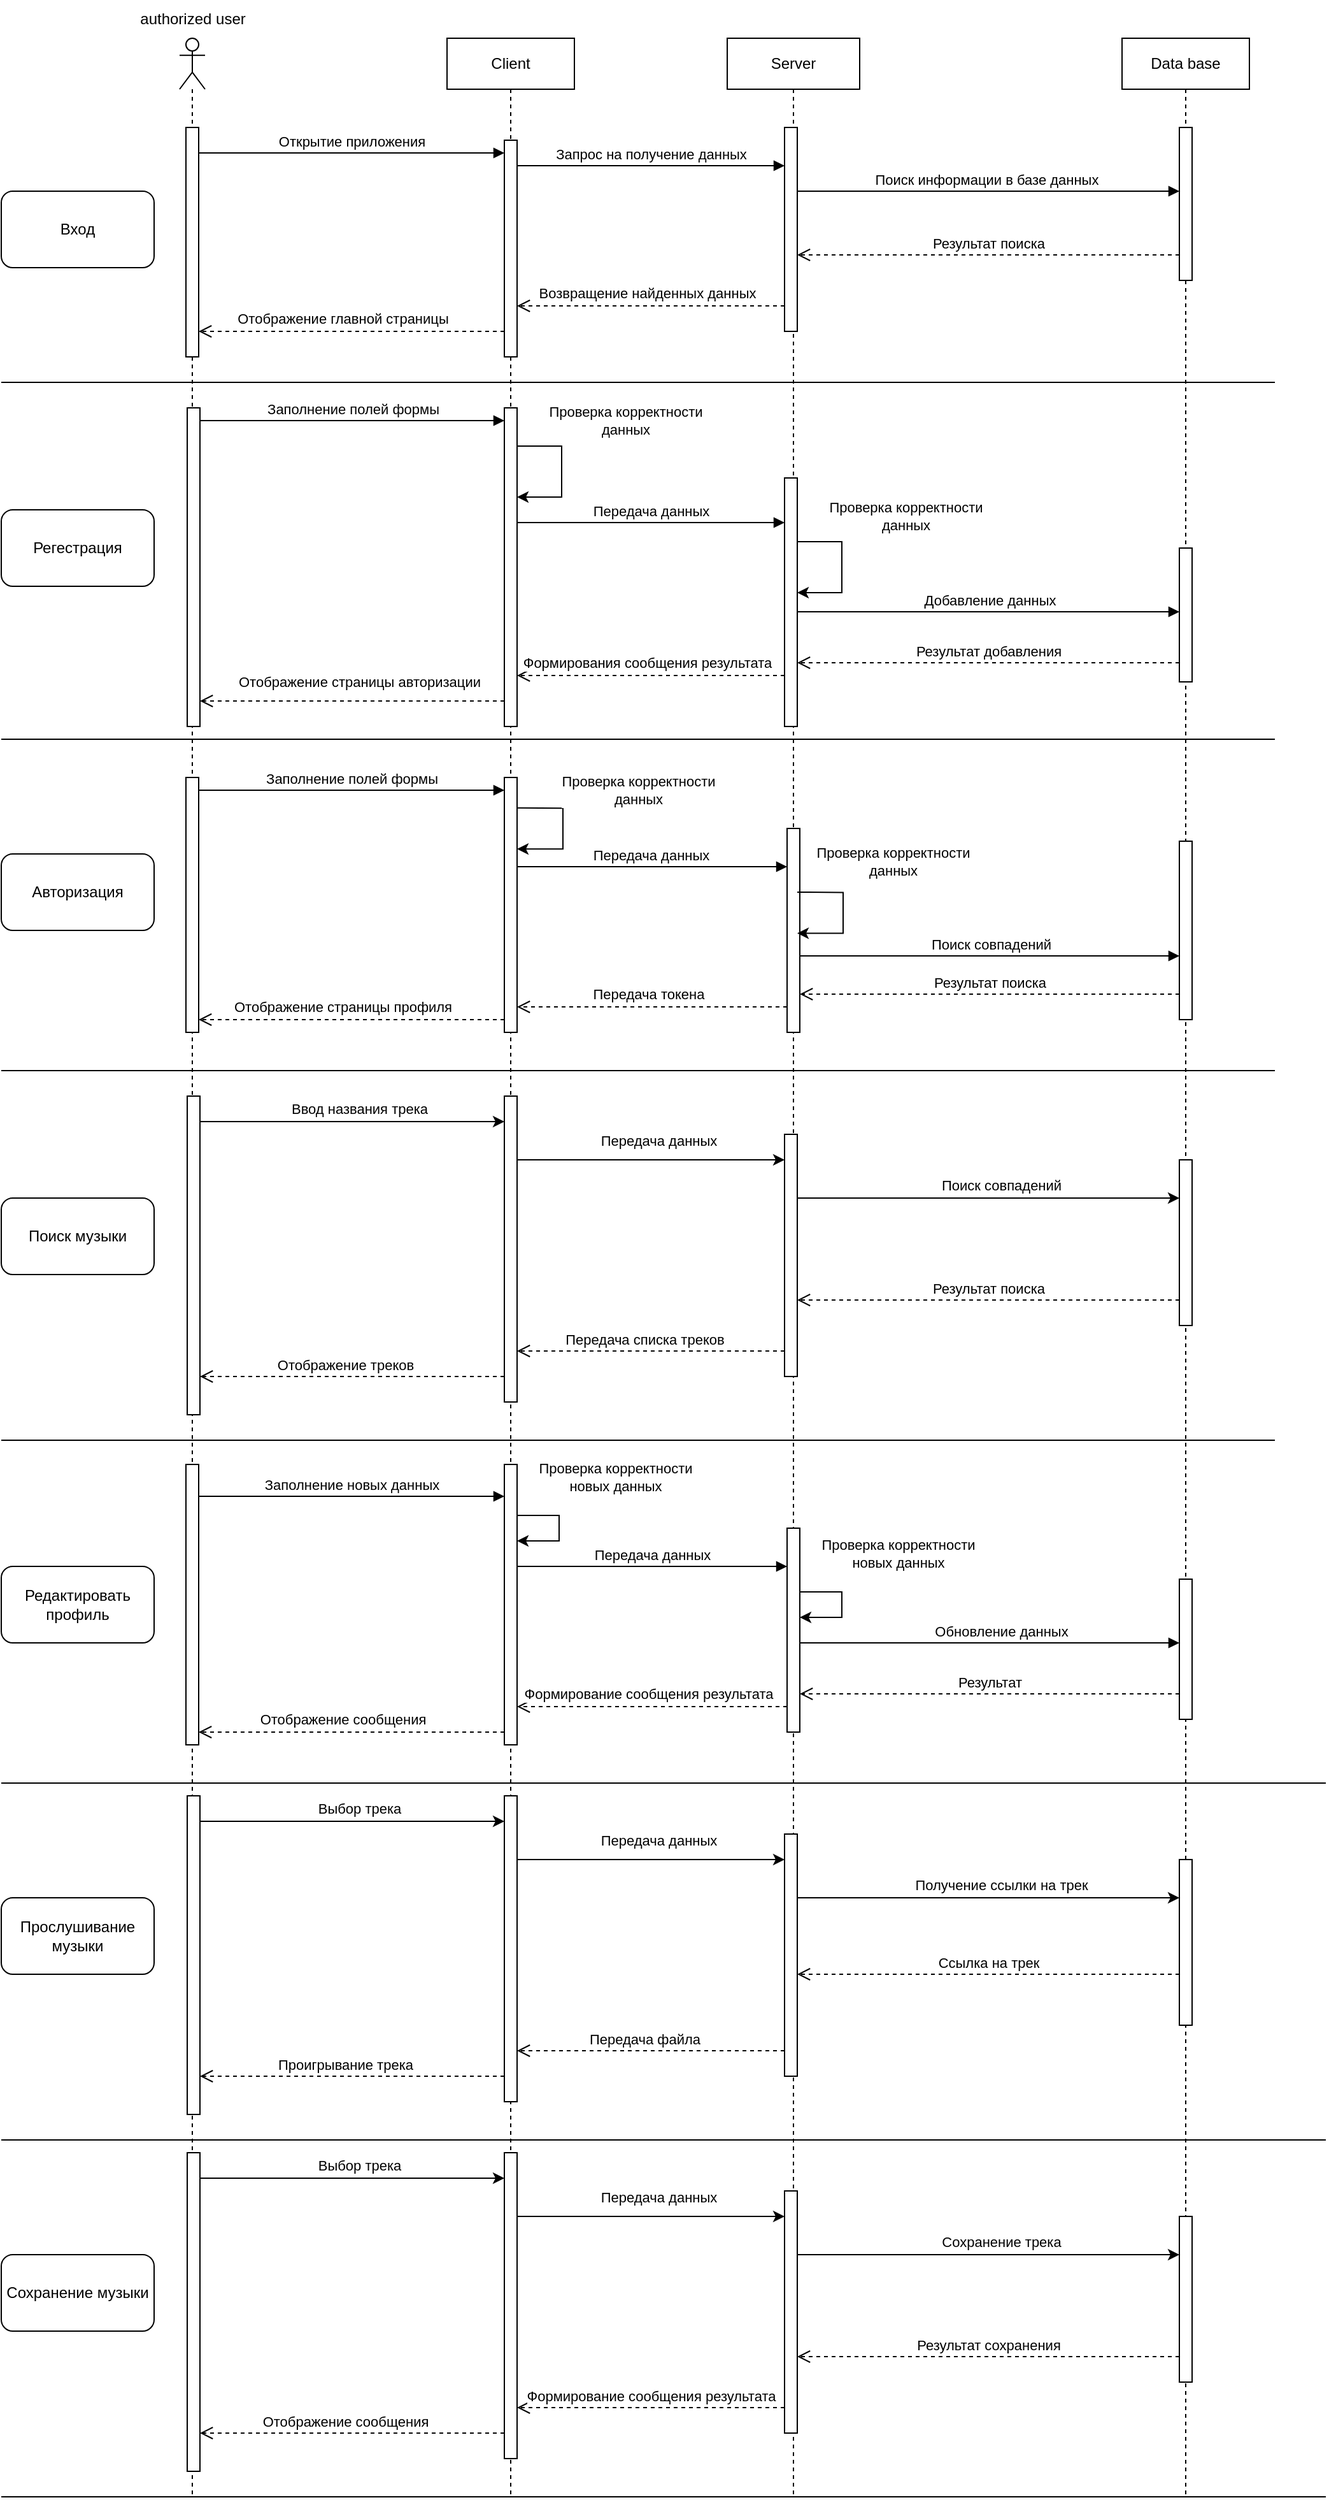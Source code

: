 <mxfile version="20.8.16" type="device"><diagram name="Страница 1" id="9oINTbgdad8pBdmm9y7S"><mxGraphModel dx="1847" dy="542" grid="1" gridSize="10" guides="1" tooltips="1" connect="1" arrows="1" fold="1" page="1" pageScale="1" pageWidth="827" pageHeight="1169" math="0" shadow="0"><root><mxCell id="0"/><mxCell id="1" parent="0"/><mxCell id="4leQm3MVnvcEpeQvCGNz-1" value="" style="shape=umlLifeline;perimeter=lifelinePerimeter;whiteSpace=wrap;html=1;container=1;dropTarget=0;collapsible=0;recursiveResize=0;outlineConnect=0;portConstraint=eastwest;newEdgeStyle={&quot;edgeStyle&quot;:&quot;elbowEdgeStyle&quot;,&quot;elbow&quot;:&quot;vertical&quot;,&quot;curved&quot;:0,&quot;rounded&quot;:0};participant=umlActor;" parent="1" vertex="1"><mxGeometry x="100" y="50" width="20" height="1930" as="geometry"/></mxCell><mxCell id="4leQm3MVnvcEpeQvCGNz-2" value="" style="html=1;points=[];perimeter=orthogonalPerimeter;outlineConnect=0;targetShapes=umlLifeline;portConstraint=eastwest;newEdgeStyle={&quot;edgeStyle&quot;:&quot;elbowEdgeStyle&quot;,&quot;elbow&quot;:&quot;vertical&quot;,&quot;curved&quot;:0,&quot;rounded&quot;:0};" parent="4leQm3MVnvcEpeQvCGNz-1" vertex="1"><mxGeometry x="5" y="70" width="10" height="180" as="geometry"/></mxCell><mxCell id="4leQm3MVnvcEpeQvCGNz-3" value="" style="html=1;points=[];perimeter=orthogonalPerimeter;outlineConnect=0;targetShapes=umlLifeline;portConstraint=eastwest;newEdgeStyle={&quot;edgeStyle&quot;:&quot;elbowEdgeStyle&quot;,&quot;elbow&quot;:&quot;vertical&quot;,&quot;curved&quot;:0,&quot;rounded&quot;:0};" parent="4leQm3MVnvcEpeQvCGNz-1" vertex="1"><mxGeometry x="6" y="290" width="10" height="250" as="geometry"/></mxCell><mxCell id="4leQm3MVnvcEpeQvCGNz-4" value="" style="html=1;points=[];perimeter=orthogonalPerimeter;outlineConnect=0;targetShapes=umlLifeline;portConstraint=eastwest;newEdgeStyle={&quot;edgeStyle&quot;:&quot;elbowEdgeStyle&quot;,&quot;elbow&quot;:&quot;vertical&quot;,&quot;curved&quot;:0,&quot;rounded&quot;:0};" parent="4leQm3MVnvcEpeQvCGNz-1" vertex="1"><mxGeometry x="5" y="580" width="10" height="200" as="geometry"/></mxCell><mxCell id="4leQm3MVnvcEpeQvCGNz-5" value="" style="html=1;points=[];perimeter=orthogonalPerimeter;outlineConnect=0;targetShapes=umlLifeline;portConstraint=eastwest;newEdgeStyle={&quot;edgeStyle&quot;:&quot;elbowEdgeStyle&quot;,&quot;elbow&quot;:&quot;vertical&quot;,&quot;curved&quot;:0,&quot;rounded&quot;:0};" parent="4leQm3MVnvcEpeQvCGNz-1" vertex="1"><mxGeometry x="6" y="830" width="10" height="250" as="geometry"/></mxCell><mxCell id="4leQm3MVnvcEpeQvCGNz-7" value="" style="html=1;points=[];perimeter=orthogonalPerimeter;outlineConnect=0;targetShapes=umlLifeline;portConstraint=eastwest;newEdgeStyle={&quot;edgeStyle&quot;:&quot;elbowEdgeStyle&quot;,&quot;elbow&quot;:&quot;vertical&quot;,&quot;curved&quot;:0,&quot;rounded&quot;:0};" parent="4leQm3MVnvcEpeQvCGNz-1" vertex="1"><mxGeometry x="5" y="1119" width="10" height="220" as="geometry"/></mxCell><mxCell id="4leQm3MVnvcEpeQvCGNz-8" value="Client" style="shape=umlLifeline;perimeter=lifelinePerimeter;whiteSpace=wrap;html=1;container=1;dropTarget=0;collapsible=0;recursiveResize=0;outlineConnect=0;portConstraint=eastwest;newEdgeStyle={&quot;edgeStyle&quot;:&quot;elbowEdgeStyle&quot;,&quot;elbow&quot;:&quot;vertical&quot;,&quot;curved&quot;:0,&quot;rounded&quot;:0};" parent="1" vertex="1"><mxGeometry x="310" y="50" width="100" height="1930" as="geometry"/></mxCell><mxCell id="4leQm3MVnvcEpeQvCGNz-9" value="" style="html=1;points=[];perimeter=orthogonalPerimeter;outlineConnect=0;targetShapes=umlLifeline;portConstraint=eastwest;newEdgeStyle={&quot;edgeStyle&quot;:&quot;elbowEdgeStyle&quot;,&quot;elbow&quot;:&quot;vertical&quot;,&quot;curved&quot;:0,&quot;rounded&quot;:0};" parent="4leQm3MVnvcEpeQvCGNz-8" vertex="1"><mxGeometry x="45" y="80" width="10" height="170" as="geometry"/></mxCell><mxCell id="4leQm3MVnvcEpeQvCGNz-10" value="" style="html=1;points=[];perimeter=orthogonalPerimeter;outlineConnect=0;targetShapes=umlLifeline;portConstraint=eastwest;newEdgeStyle={&quot;edgeStyle&quot;:&quot;elbowEdgeStyle&quot;,&quot;elbow&quot;:&quot;vertical&quot;,&quot;curved&quot;:0,&quot;rounded&quot;:0};" parent="4leQm3MVnvcEpeQvCGNz-8" vertex="1"><mxGeometry x="45" y="290" width="10" height="250" as="geometry"/></mxCell><mxCell id="4leQm3MVnvcEpeQvCGNz-11" value="" style="html=1;points=[];perimeter=orthogonalPerimeter;outlineConnect=0;targetShapes=umlLifeline;portConstraint=eastwest;newEdgeStyle={&quot;edgeStyle&quot;:&quot;elbowEdgeStyle&quot;,&quot;elbow&quot;:&quot;vertical&quot;,&quot;curved&quot;:0,&quot;rounded&quot;:0};" parent="4leQm3MVnvcEpeQvCGNz-8" vertex="1"><mxGeometry x="45" y="580" width="10" height="200" as="geometry"/></mxCell><mxCell id="4leQm3MVnvcEpeQvCGNz-12" value="" style="html=1;points=[];perimeter=orthogonalPerimeter;outlineConnect=0;targetShapes=umlLifeline;portConstraint=eastwest;newEdgeStyle={&quot;edgeStyle&quot;:&quot;elbowEdgeStyle&quot;,&quot;elbow&quot;:&quot;vertical&quot;,&quot;curved&quot;:0,&quot;rounded&quot;:0};" parent="4leQm3MVnvcEpeQvCGNz-8" vertex="1"><mxGeometry x="45" y="830" width="10" height="240" as="geometry"/></mxCell><mxCell id="4leQm3MVnvcEpeQvCGNz-16" value="" style="html=1;points=[];perimeter=orthogonalPerimeter;outlineConnect=0;targetShapes=umlLifeline;portConstraint=eastwest;newEdgeStyle={&quot;edgeStyle&quot;:&quot;elbowEdgeStyle&quot;,&quot;elbow&quot;:&quot;vertical&quot;,&quot;curved&quot;:0,&quot;rounded&quot;:0};" parent="4leQm3MVnvcEpeQvCGNz-8" vertex="1"><mxGeometry x="45" y="1119" width="10" height="220" as="geometry"/></mxCell><mxCell id="4leQm3MVnvcEpeQvCGNz-17" value="" style="endArrow=classic;html=1;rounded=0;" parent="4leQm3MVnvcEpeQvCGNz-8" source="4leQm3MVnvcEpeQvCGNz-10" target="4leQm3MVnvcEpeQvCGNz-10" edge="1"><mxGeometry width="50" height="50" relative="1" as="geometry"><mxPoint x="50" y="380" as="sourcePoint"/><mxPoint x="100" y="330" as="targetPoint"/><Array as="points"><mxPoint x="70" y="320"/><mxPoint x="90" y="320"/><mxPoint x="90" y="360"/></Array></mxGeometry></mxCell><mxCell id="4leQm3MVnvcEpeQvCGNz-18" value="Проверка корректности&lt;br style=&quot;border-color: var(--border-color);&quot;&gt;данных" style="edgeLabel;html=1;align=center;verticalAlign=middle;resizable=0;points=[];" parent="4leQm3MVnvcEpeQvCGNz-17" vertex="1" connectable="0"><mxGeometry x="-0.528" y="1" relative="1" as="geometry"><mxPoint x="59" y="-19" as="offset"/></mxGeometry></mxCell><mxCell id="4leQm3MVnvcEpeQvCGNz-19" value="Server" style="shape=umlLifeline;perimeter=lifelinePerimeter;whiteSpace=wrap;html=1;container=1;dropTarget=0;collapsible=0;recursiveResize=0;outlineConnect=0;portConstraint=eastwest;newEdgeStyle={&quot;edgeStyle&quot;:&quot;elbowEdgeStyle&quot;,&quot;elbow&quot;:&quot;vertical&quot;,&quot;curved&quot;:0,&quot;rounded&quot;:0};" parent="1" vertex="1"><mxGeometry x="530" y="50" width="104" height="1930" as="geometry"/></mxCell><mxCell id="4leQm3MVnvcEpeQvCGNz-20" value="" style="html=1;points=[];perimeter=orthogonalPerimeter;outlineConnect=0;targetShapes=umlLifeline;portConstraint=eastwest;newEdgeStyle={&quot;edgeStyle&quot;:&quot;elbowEdgeStyle&quot;,&quot;elbow&quot;:&quot;vertical&quot;,&quot;curved&quot;:0,&quot;rounded&quot;:0};" parent="4leQm3MVnvcEpeQvCGNz-19" vertex="1"><mxGeometry x="45" y="70" width="10" height="160" as="geometry"/></mxCell><mxCell id="4leQm3MVnvcEpeQvCGNz-21" value="" style="html=1;points=[];perimeter=orthogonalPerimeter;outlineConnect=0;targetShapes=umlLifeline;portConstraint=eastwest;newEdgeStyle={&quot;edgeStyle&quot;:&quot;elbowEdgeStyle&quot;,&quot;elbow&quot;:&quot;vertical&quot;,&quot;curved&quot;:0,&quot;rounded&quot;:0};" parent="4leQm3MVnvcEpeQvCGNz-19" vertex="1"><mxGeometry x="45" y="345" width="10" height="195" as="geometry"/></mxCell><mxCell id="4leQm3MVnvcEpeQvCGNz-22" value="" style="endArrow=classic;html=1;rounded=0;" parent="4leQm3MVnvcEpeQvCGNz-19" source="4leQm3MVnvcEpeQvCGNz-21" edge="1"><mxGeometry width="50" height="50" relative="1" as="geometry"><mxPoint x="100" y="370" as="sourcePoint"/><mxPoint x="51.5" y="442.5" as="targetPoint"/></mxGeometry></mxCell><mxCell id="4leQm3MVnvcEpeQvCGNz-23" value="" style="html=1;points=[];perimeter=orthogonalPerimeter;outlineConnect=0;targetShapes=umlLifeline;portConstraint=eastwest;newEdgeStyle={&quot;edgeStyle&quot;:&quot;elbowEdgeStyle&quot;,&quot;elbow&quot;:&quot;vertical&quot;,&quot;curved&quot;:0,&quot;rounded&quot;:0};" parent="4leQm3MVnvcEpeQvCGNz-19" vertex="1"><mxGeometry x="47" y="620" width="10" height="160" as="geometry"/></mxCell><mxCell id="4leQm3MVnvcEpeQvCGNz-24" value="" style="html=1;points=[];perimeter=orthogonalPerimeter;outlineConnect=0;targetShapes=umlLifeline;portConstraint=eastwest;newEdgeStyle={&quot;edgeStyle&quot;:&quot;elbowEdgeStyle&quot;,&quot;elbow&quot;:&quot;vertical&quot;,&quot;curved&quot;:0,&quot;rounded&quot;:0};" parent="4leQm3MVnvcEpeQvCGNz-19" vertex="1"><mxGeometry x="45" y="860" width="10" height="190" as="geometry"/></mxCell><mxCell id="4leQm3MVnvcEpeQvCGNz-26" value="" style="html=1;points=[];perimeter=orthogonalPerimeter;outlineConnect=0;targetShapes=umlLifeline;portConstraint=eastwest;newEdgeStyle={&quot;edgeStyle&quot;:&quot;elbowEdgeStyle&quot;,&quot;elbow&quot;:&quot;vertical&quot;,&quot;curved&quot;:0,&quot;rounded&quot;:0};" parent="4leQm3MVnvcEpeQvCGNz-19" vertex="1"><mxGeometry x="47" y="1169" width="10" height="160" as="geometry"/></mxCell><mxCell id="4leQm3MVnvcEpeQvCGNz-27" value="" style="endArrow=classic;html=1;rounded=0;" parent="4leQm3MVnvcEpeQvCGNz-19" edge="1"><mxGeometry width="50" height="50" relative="1" as="geometry"><mxPoint x="-165" y="1159" as="sourcePoint"/><mxPoint x="-165" y="1179" as="targetPoint"/><Array as="points"><mxPoint x="-132" y="1159"/><mxPoint x="-132" y="1169"/><mxPoint x="-132" y="1179"/></Array></mxGeometry></mxCell><mxCell id="4leQm3MVnvcEpeQvCGNz-28" value="Проверка корректности &lt;br&gt;новых данных" style="edgeLabel;html=1;align=center;verticalAlign=middle;resizable=0;points=[];" parent="4leQm3MVnvcEpeQvCGNz-27" connectable="0" vertex="1"><mxGeometry x="0.383" y="-1" relative="1" as="geometry"><mxPoint x="50" y="-49" as="offset"/></mxGeometry></mxCell><mxCell id="4leQm3MVnvcEpeQvCGNz-29" value="authorized user" style="text;html=1;align=center;verticalAlign=middle;resizable=0;points=[];autosize=1;strokeColor=none;fillColor=none;" parent="1" vertex="1"><mxGeometry x="55" y="20" width="110" height="30" as="geometry"/></mxCell><mxCell id="4leQm3MVnvcEpeQvCGNz-30" value="&lt;span style=&quot;font-weight: normal;&quot;&gt;Data base&lt;/span&gt;" style="shape=umlLifeline;perimeter=lifelinePerimeter;whiteSpace=wrap;html=1;container=1;dropTarget=0;collapsible=0;recursiveResize=0;outlineConnect=0;portConstraint=eastwest;newEdgeStyle={&quot;edgeStyle&quot;:&quot;elbowEdgeStyle&quot;,&quot;elbow&quot;:&quot;vertical&quot;,&quot;curved&quot;:0,&quot;rounded&quot;:0};fontStyle=1" parent="1" vertex="1"><mxGeometry x="840" y="50" width="100" height="1930" as="geometry"/></mxCell><mxCell id="4leQm3MVnvcEpeQvCGNz-31" value="" style="html=1;points=[];perimeter=orthogonalPerimeter;outlineConnect=0;targetShapes=umlLifeline;portConstraint=eastwest;newEdgeStyle={&quot;edgeStyle&quot;:&quot;elbowEdgeStyle&quot;,&quot;elbow&quot;:&quot;vertical&quot;,&quot;curved&quot;:0,&quot;rounded&quot;:0};" parent="4leQm3MVnvcEpeQvCGNz-30" vertex="1"><mxGeometry x="45" y="70" width="10" height="120" as="geometry"/></mxCell><mxCell id="4leQm3MVnvcEpeQvCGNz-32" value="" style="html=1;points=[];perimeter=orthogonalPerimeter;outlineConnect=0;targetShapes=umlLifeline;portConstraint=eastwest;newEdgeStyle={&quot;edgeStyle&quot;:&quot;elbowEdgeStyle&quot;,&quot;elbow&quot;:&quot;vertical&quot;,&quot;curved&quot;:0,&quot;rounded&quot;:0};" parent="4leQm3MVnvcEpeQvCGNz-30" vertex="1"><mxGeometry x="45" y="400" width="10" height="105" as="geometry"/></mxCell><mxCell id="4leQm3MVnvcEpeQvCGNz-33" value="" style="html=1;points=[];perimeter=orthogonalPerimeter;outlineConnect=0;targetShapes=umlLifeline;portConstraint=eastwest;newEdgeStyle={&quot;edgeStyle&quot;:&quot;elbowEdgeStyle&quot;,&quot;elbow&quot;:&quot;vertical&quot;,&quot;curved&quot;:0,&quot;rounded&quot;:0};" parent="4leQm3MVnvcEpeQvCGNz-30" vertex="1"><mxGeometry x="45" y="630" width="10" height="140" as="geometry"/></mxCell><mxCell id="4leQm3MVnvcEpeQvCGNz-34" value="" style="html=1;points=[];perimeter=orthogonalPerimeter;outlineConnect=0;targetShapes=umlLifeline;portConstraint=eastwest;newEdgeStyle={&quot;edgeStyle&quot;:&quot;elbowEdgeStyle&quot;,&quot;elbow&quot;:&quot;vertical&quot;,&quot;curved&quot;:0,&quot;rounded&quot;:0};" parent="4leQm3MVnvcEpeQvCGNz-30" vertex="1"><mxGeometry x="45" y="880" width="10" height="130" as="geometry"/></mxCell><mxCell id="4leQm3MVnvcEpeQvCGNz-36" value="" style="html=1;points=[];perimeter=orthogonalPerimeter;outlineConnect=0;targetShapes=umlLifeline;portConstraint=eastwest;newEdgeStyle={&quot;edgeStyle&quot;:&quot;elbowEdgeStyle&quot;,&quot;elbow&quot;:&quot;vertical&quot;,&quot;curved&quot;:0,&quot;rounded&quot;:0};" parent="4leQm3MVnvcEpeQvCGNz-30" vertex="1"><mxGeometry x="45" y="1209" width="10" height="110" as="geometry"/></mxCell><mxCell id="4leQm3MVnvcEpeQvCGNz-37" value="Регестрация" style="rounded=1;whiteSpace=wrap;html=1;" parent="1" vertex="1"><mxGeometry x="-40" y="420" width="120" height="60" as="geometry"/></mxCell><mxCell id="4leQm3MVnvcEpeQvCGNz-38" value="Открытие приложения" style="html=1;verticalAlign=bottom;startArrow=none;endArrow=block;startSize=8;edgeStyle=elbowEdgeStyle;elbow=vertical;curved=0;rounded=0;startFill=0;" parent="1" source="4leQm3MVnvcEpeQvCGNz-2" target="4leQm3MVnvcEpeQvCGNz-9" edge="1"><mxGeometry relative="1" as="geometry"><mxPoint x="295" y="120" as="sourcePoint"/><Array as="points"><mxPoint x="250" y="140"/></Array></mxGeometry></mxCell><mxCell id="4leQm3MVnvcEpeQvCGNz-39" value="Запрос на получение данных" style="html=1;verticalAlign=bottom;endArrow=block;edgeStyle=elbowEdgeStyle;elbow=vertical;curved=0;rounded=0;" parent="1" source="4leQm3MVnvcEpeQvCGNz-9" target="4leQm3MVnvcEpeQvCGNz-20" edge="1"><mxGeometry relative="1" as="geometry"><mxPoint x="475" y="120" as="sourcePoint"/><Array as="points"><mxPoint x="490" y="150"/><mxPoint x="450" y="140"/></Array></mxGeometry></mxCell><mxCell id="4leQm3MVnvcEpeQvCGNz-40" value="Поиск информации в базе данных&amp;nbsp;" style="html=1;verticalAlign=bottom;endArrow=block;edgeStyle=elbowEdgeStyle;elbow=vertical;curved=0;rounded=0;targetPerimeterSpacing=0;endSize=6;sourcePerimeterSpacing=0;startSize=6;strokeWidth=1;shadow=0;" parent="1" source="4leQm3MVnvcEpeQvCGNz-20" target="4leQm3MVnvcEpeQvCGNz-31" edge="1"><mxGeometry relative="1" as="geometry"><mxPoint x="610" y="150" as="sourcePoint"/><Array as="points"><mxPoint x="670" y="170"/><mxPoint x="688" y="150"/></Array></mxGeometry></mxCell><mxCell id="4leQm3MVnvcEpeQvCGNz-41" value="Результат поиска" style="html=1;verticalAlign=bottom;endArrow=open;dashed=1;endSize=8;edgeStyle=elbowEdgeStyle;elbow=vertical;curved=0;rounded=0;" parent="1" source="4leQm3MVnvcEpeQvCGNz-31" target="4leQm3MVnvcEpeQvCGNz-20" edge="1"><mxGeometry relative="1" as="geometry"><mxPoint x="580" y="180" as="targetPoint"/><Array as="points"><mxPoint x="720" y="220"/><mxPoint x="660" y="200"/><mxPoint x="690" y="180"/></Array></mxGeometry></mxCell><mxCell id="4leQm3MVnvcEpeQvCGNz-42" value="" style="html=1;verticalAlign=bottom;endArrow=open;dashed=1;endSize=8;edgeStyle=elbowEdgeStyle;elbow=vertical;curved=0;rounded=0;" parent="1" source="4leQm3MVnvcEpeQvCGNz-20" target="4leQm3MVnvcEpeQvCGNz-9" edge="1"><mxGeometry relative="1" as="geometry"><mxPoint x="495" y="195" as="targetPoint"/><Array as="points"><mxPoint x="460" y="260"/><mxPoint x="480" y="210"/></Array></mxGeometry></mxCell><mxCell id="4leQm3MVnvcEpeQvCGNz-43" value="Возвращение найденных данных" style="edgeLabel;html=1;align=center;verticalAlign=middle;resizable=0;points=[];" parent="4leQm3MVnvcEpeQvCGNz-42" vertex="1" connectable="0"><mxGeometry x="0.265" y="4" relative="1" as="geometry"><mxPoint x="25" y="-14" as="offset"/></mxGeometry></mxCell><mxCell id="4leQm3MVnvcEpeQvCGNz-44" value="Заполнение полей формы" style="html=1;verticalAlign=bottom;startArrow=none;endArrow=block;startSize=8;edgeStyle=elbowEdgeStyle;elbow=vertical;curved=0;rounded=0;startFill=0;" parent="1" source="4leQm3MVnvcEpeQvCGNz-3" target="4leQm3MVnvcEpeQvCGNz-10" edge="1"><mxGeometry relative="1" as="geometry"><mxPoint x="295" y="395" as="sourcePoint"/><Array as="points"><mxPoint x="260" y="350"/></Array></mxGeometry></mxCell><mxCell id="4leQm3MVnvcEpeQvCGNz-45" value="Передача данных" style="html=1;verticalAlign=bottom;endArrow=block;edgeStyle=elbowEdgeStyle;elbow=vertical;curved=0;rounded=0;" parent="1" source="4leQm3MVnvcEpeQvCGNz-10" target="4leQm3MVnvcEpeQvCGNz-21" edge="1"><mxGeometry relative="1" as="geometry"><mxPoint x="495" y="395" as="sourcePoint"/><mxPoint x="540" y="420" as="targetPoint"/><Array as="points"><mxPoint x="450" y="430"/><mxPoint x="520" y="440"/><mxPoint x="490" y="420"/></Array><mxPoint as="offset"/></mxGeometry></mxCell><mxCell id="4leQm3MVnvcEpeQvCGNz-46" value="Добавление данных" style="html=1;verticalAlign=bottom;endArrow=block;edgeStyle=elbowEdgeStyle;elbow=vertical;curved=0;rounded=0;startArrow=none;startFill=0;" parent="1" source="4leQm3MVnvcEpeQvCGNz-21" target="4leQm3MVnvcEpeQvCGNz-32" edge="1"><mxGeometry x="0.003" relative="1" as="geometry"><mxPoint x="580" y="490" as="sourcePoint"/><Array as="points"><mxPoint x="620" y="500"/><mxPoint x="660" y="480"/><mxPoint x="700" y="470"/></Array><mxPoint as="offset"/></mxGeometry></mxCell><mxCell id="4leQm3MVnvcEpeQvCGNz-47" value="Результат добавления" style="html=1;verticalAlign=bottom;endArrow=open;dashed=1;endSize=8;edgeStyle=elbowEdgeStyle;elbow=vertical;curved=0;rounded=0;" parent="1" source="4leQm3MVnvcEpeQvCGNz-32" target="4leQm3MVnvcEpeQvCGNz-21" edge="1"><mxGeometry relative="1" as="geometry"><mxPoint x="630" y="560" as="targetPoint"/><Array as="points"><mxPoint x="660" y="540"/><mxPoint x="740" y="530"/></Array></mxGeometry></mxCell><mxCell id="4leQm3MVnvcEpeQvCGNz-48" value="Вход" style="rounded=1;whiteSpace=wrap;html=1;" parent="1" vertex="1"><mxGeometry x="-40" y="170" width="120" height="60" as="geometry"/></mxCell><mxCell id="4leQm3MVnvcEpeQvCGNz-49" value="" style="endArrow=none;html=1;rounded=0;" parent="1" edge="1"><mxGeometry width="50" height="50" relative="1" as="geometry"><mxPoint x="-40" y="320" as="sourcePoint"/><mxPoint x="960" y="320" as="targetPoint"/></mxGeometry></mxCell><mxCell id="4leQm3MVnvcEpeQvCGNz-50" value="" style="endArrow=none;html=1;rounded=0;" parent="1" edge="1"><mxGeometry width="50" height="50" relative="1" as="geometry"><mxPoint x="-40" y="600" as="sourcePoint"/><mxPoint x="960" y="600" as="targetPoint"/></mxGeometry></mxCell><mxCell id="4leQm3MVnvcEpeQvCGNz-51" value="Авторизация" style="rounded=1;whiteSpace=wrap;html=1;" parent="1" vertex="1"><mxGeometry x="-40" y="690" width="120" height="60" as="geometry"/></mxCell><mxCell id="4leQm3MVnvcEpeQvCGNz-52" value="" style="html=1;verticalAlign=bottom;endArrow=open;dashed=1;endSize=8;edgeStyle=elbowEdgeStyle;elbow=vertical;curved=0;rounded=0;" parent="1" source="4leQm3MVnvcEpeQvCGNz-21" target="4leQm3MVnvcEpeQvCGNz-10" edge="1"><mxGeometry relative="1" as="geometry"><mxPoint x="370" y="530" as="targetPoint"/><mxPoint x="560" y="530" as="sourcePoint"/><Array as="points"><mxPoint x="500" y="550"/><mxPoint x="480" y="560"/><mxPoint x="405" y="530"/><mxPoint x="450" y="510"/><mxPoint x="470" y="460"/></Array></mxGeometry></mxCell><mxCell id="4leQm3MVnvcEpeQvCGNz-53" value="Формирования сообщения результата" style="edgeLabel;html=1;align=center;verticalAlign=middle;resizable=0;points=[];" parent="4leQm3MVnvcEpeQvCGNz-52" vertex="1" connectable="0"><mxGeometry x="0.265" y="4" relative="1" as="geometry"><mxPoint x="25" y="-14" as="offset"/></mxGeometry></mxCell><mxCell id="4leQm3MVnvcEpeQvCGNz-54" value="Заполнение полей формы" style="html=1;verticalAlign=bottom;startArrow=none;endArrow=block;startSize=8;edgeStyle=elbowEdgeStyle;elbow=vertical;curved=0;rounded=0;startFill=0;" parent="1" source="4leQm3MVnvcEpeQvCGNz-4" target="4leQm3MVnvcEpeQvCGNz-11" edge="1"><mxGeometry relative="1" as="geometry"><mxPoint x="150" y="640" as="sourcePoint"/><mxPoint x="360" y="640" as="targetPoint"/><Array as="points"><mxPoint x="265" y="640"/></Array></mxGeometry></mxCell><mxCell id="4leQm3MVnvcEpeQvCGNz-55" value="Передача данных" style="html=1;verticalAlign=bottom;endArrow=block;edgeStyle=elbowEdgeStyle;elbow=vertical;curved=0;rounded=0;" parent="1" source="4leQm3MVnvcEpeQvCGNz-11" target="4leQm3MVnvcEpeQvCGNz-23" edge="1"><mxGeometry x="-0.009" relative="1" as="geometry"><mxPoint x="375" y="660" as="sourcePoint"/><mxPoint x="560" y="670" as="targetPoint"/><Array as="points"><mxPoint x="530" y="700"/><mxPoint x="500" y="710"/><mxPoint x="520" y="720"/><mxPoint x="490" y="720"/><mxPoint x="520" y="650"/><mxPoint x="500" y="660"/></Array><mxPoint as="offset"/></mxGeometry></mxCell><mxCell id="4leQm3MVnvcEpeQvCGNz-56" value="Поиск совпадений" style="html=1;verticalAlign=bottom;endArrow=block;edgeStyle=elbowEdgeStyle;elbow=vertical;curved=0;rounded=0;startArrow=none;startFill=0;" parent="1" source="4leQm3MVnvcEpeQvCGNz-23" target="4leQm3MVnvcEpeQvCGNz-33" edge="1"><mxGeometry x="0.003" relative="1" as="geometry"><mxPoint x="580" y="730" as="sourcePoint"/><mxPoint x="777" y="730" as="targetPoint"/><Array as="points"><mxPoint x="790" y="770"/><mxPoint x="640" y="760"/><mxPoint x="705" y="730"/></Array><mxPoint as="offset"/></mxGeometry></mxCell><mxCell id="4leQm3MVnvcEpeQvCGNz-57" value="Результат поиска" style="html=1;verticalAlign=bottom;endArrow=open;dashed=1;endSize=8;edgeStyle=elbowEdgeStyle;elbow=vertical;curved=0;rounded=0;" parent="1" source="4leQm3MVnvcEpeQvCGNz-33" target="4leQm3MVnvcEpeQvCGNz-23" edge="1"><mxGeometry relative="1" as="geometry"><mxPoint x="570" y="780" as="targetPoint"/><mxPoint x="780" y="770" as="sourcePoint"/><Array as="points"><mxPoint x="790" y="800"/><mxPoint x="810" y="790"/><mxPoint x="700" y="780"/><mxPoint x="720" y="770"/><mxPoint x="720" y="760"/></Array></mxGeometry></mxCell><mxCell id="4leQm3MVnvcEpeQvCGNz-58" value="" style="html=1;verticalAlign=bottom;endArrow=open;dashed=1;endSize=8;edgeStyle=elbowEdgeStyle;elbow=vertical;curved=0;rounded=0;" parent="1" source="4leQm3MVnvcEpeQvCGNz-23" target="4leQm3MVnvcEpeQvCGNz-11" edge="1"><mxGeometry relative="1" as="geometry"><mxPoint x="360" y="780" as="targetPoint"/><mxPoint x="560" y="780" as="sourcePoint"/><Array as="points"><mxPoint x="460" y="810"/><mxPoint x="475" y="800"/><mxPoint x="400" y="750"/><mxPoint x="445" y="730"/><mxPoint x="465" y="680"/></Array></mxGeometry></mxCell><mxCell id="4leQm3MVnvcEpeQvCGNz-59" value="Передача токена" style="edgeLabel;html=1;align=center;verticalAlign=middle;resizable=0;points=[];" parent="4leQm3MVnvcEpeQvCGNz-58" vertex="1" connectable="0"><mxGeometry x="0.265" y="4" relative="1" as="geometry"><mxPoint x="25" y="-14" as="offset"/></mxGeometry></mxCell><mxCell id="4leQm3MVnvcEpeQvCGNz-60" value="" style="endArrow=none;html=1;rounded=0;" parent="1" edge="1"><mxGeometry width="50" height="50" relative="1" as="geometry"><mxPoint x="-40" y="860" as="sourcePoint"/><mxPoint x="960" y="860" as="targetPoint"/></mxGeometry></mxCell><mxCell id="4leQm3MVnvcEpeQvCGNz-61" value="Поиск музыки" style="rounded=1;whiteSpace=wrap;html=1;" parent="1" vertex="1"><mxGeometry x="-40" y="960" width="120" height="60" as="geometry"/></mxCell><mxCell id="4leQm3MVnvcEpeQvCGNz-63" style="edgeStyle=elbowEdgeStyle;rounded=0;orthogonalLoop=1;jettySize=auto;html=1;elbow=vertical;curved=0;" parent="1" source="4leQm3MVnvcEpeQvCGNz-5" target="4leQm3MVnvcEpeQvCGNz-12" edge="1"><mxGeometry relative="1" as="geometry"><Array as="points"><mxPoint x="251" y="900"/></Array></mxGeometry></mxCell><mxCell id="4leQm3MVnvcEpeQvCGNz-64" value="Ввод названия трека" style="edgeLabel;html=1;align=center;verticalAlign=middle;resizable=0;points=[];" parent="4leQm3MVnvcEpeQvCGNz-63" vertex="1" connectable="0"><mxGeometry x="0.342" relative="1" as="geometry"><mxPoint x="-36" y="-10" as="offset"/></mxGeometry></mxCell><mxCell id="4leQm3MVnvcEpeQvCGNz-65" style="edgeStyle=elbowEdgeStyle;rounded=0;orthogonalLoop=1;jettySize=auto;html=1;elbow=vertical;curved=0;" parent="1" source="4leQm3MVnvcEpeQvCGNz-12" target="4leQm3MVnvcEpeQvCGNz-24" edge="1"><mxGeometry relative="1" as="geometry"><Array as="points"><mxPoint x="470" y="930"/><mxPoint x="490" y="910"/><mxPoint x="465" y="910"/></Array></mxGeometry></mxCell><mxCell id="4leQm3MVnvcEpeQvCGNz-66" value="Передача данных" style="edgeLabel;html=1;align=center;verticalAlign=middle;resizable=0;points=[];" parent="4leQm3MVnvcEpeQvCGNz-65" vertex="1" connectable="0"><mxGeometry x="0.231" y="2" relative="1" as="geometry"><mxPoint x="-19" y="-13" as="offset"/></mxGeometry></mxCell><mxCell id="4leQm3MVnvcEpeQvCGNz-67" value="Передача&amp;nbsp;списка треков" style="html=1;verticalAlign=bottom;endArrow=open;dashed=1;endSize=8;edgeStyle=elbowEdgeStyle;elbow=vertical;curved=0;rounded=0;" parent="1" source="4leQm3MVnvcEpeQvCGNz-24" target="4leQm3MVnvcEpeQvCGNz-12" edge="1"><mxGeometry x="0.05" relative="1" as="geometry"><mxPoint x="370" y="990" as="targetPoint"/><mxPoint x="510" y="980" as="sourcePoint"/><Array as="points"><mxPoint x="510" y="1080"/><mxPoint x="530" y="1090"/><mxPoint x="510" y="1070"/><mxPoint x="480" y="980"/><mxPoint x="550" y="1000"/></Array><mxPoint as="offset"/></mxGeometry></mxCell><mxCell id="4leQm3MVnvcEpeQvCGNz-68" value="" style="html=1;verticalAlign=bottom;endArrow=open;dashed=1;endSize=8;edgeStyle=elbowEdgeStyle;elbow=vertical;curved=0;rounded=0;" parent="1" source="4leQm3MVnvcEpeQvCGNz-9" target="4leQm3MVnvcEpeQvCGNz-2" edge="1"><mxGeometry relative="1" as="geometry"><mxPoint x="130" y="270" as="targetPoint"/><mxPoint x="330" y="270" as="sourcePoint"/><Array as="points"><mxPoint x="260" y="280"/><mxPoint x="225" y="270"/><mxPoint x="245" y="220"/></Array></mxGeometry></mxCell><mxCell id="4leQm3MVnvcEpeQvCGNz-69" value="Отображение главной страницы" style="edgeLabel;html=1;align=center;verticalAlign=middle;resizable=0;points=[];" parent="4leQm3MVnvcEpeQvCGNz-68" vertex="1" connectable="0"><mxGeometry x="0.265" y="4" relative="1" as="geometry"><mxPoint x="25" y="-14" as="offset"/></mxGeometry></mxCell><mxCell id="4leQm3MVnvcEpeQvCGNz-70" value="" style="html=1;verticalAlign=bottom;endArrow=open;dashed=1;endSize=8;edgeStyle=elbowEdgeStyle;elbow=vertical;curved=0;rounded=0;" parent="1" source="4leQm3MVnvcEpeQvCGNz-10" target="4leQm3MVnvcEpeQvCGNz-3" edge="1"><mxGeometry relative="1" as="geometry"><mxPoint x="140" y="580" as="targetPoint"/><mxPoint x="350" y="580" as="sourcePoint"/><Array as="points"><mxPoint x="250" y="570"/><mxPoint x="240" y="530"/></Array></mxGeometry></mxCell><mxCell id="4leQm3MVnvcEpeQvCGNz-71" value="Отображение страницы авторизации" style="edgeLabel;html=1;align=center;verticalAlign=middle;resizable=0;points=[];" parent="4leQm3MVnvcEpeQvCGNz-70" vertex="1" connectable="0"><mxGeometry x="0.265" y="4" relative="1" as="geometry"><mxPoint x="37" y="-19" as="offset"/></mxGeometry></mxCell><mxCell id="4leQm3MVnvcEpeQvCGNz-72" value="" style="html=1;verticalAlign=bottom;endArrow=open;dashed=1;endSize=8;edgeStyle=elbowEdgeStyle;elbow=vertical;curved=0;rounded=0;" parent="1" source="4leQm3MVnvcEpeQvCGNz-11" target="4leQm3MVnvcEpeQvCGNz-4" edge="1"><mxGeometry relative="1" as="geometry"><mxPoint x="145" y="790" as="targetPoint"/><mxPoint x="355" y="790" as="sourcePoint"/><Array as="points"><mxPoint x="200" y="820"/><mxPoint x="220" y="810"/><mxPoint x="240" y="740"/></Array></mxGeometry></mxCell><mxCell id="4leQm3MVnvcEpeQvCGNz-73" value="Отображение страницы профиля" style="edgeLabel;html=1;align=center;verticalAlign=middle;resizable=0;points=[];" parent="4leQm3MVnvcEpeQvCGNz-72" vertex="1" connectable="0"><mxGeometry x="0.265" y="4" relative="1" as="geometry"><mxPoint x="25" y="-14" as="offset"/></mxGeometry></mxCell><mxCell id="4leQm3MVnvcEpeQvCGNz-74" value="Отображение треков" style="html=1;verticalAlign=bottom;endArrow=open;dashed=1;endSize=8;edgeStyle=elbowEdgeStyle;elbow=vertical;curved=0;rounded=0;" parent="1" source="4leQm3MVnvcEpeQvCGNz-12" target="4leQm3MVnvcEpeQvCGNz-5" edge="1"><mxGeometry x="0.05" relative="1" as="geometry"><mxPoint x="150" y="1110" as="targetPoint"/><mxPoint x="350" y="1110" as="sourcePoint"/><Array as="points"><mxPoint x="310" y="1100"/><mxPoint x="265" y="1020"/><mxPoint x="335" y="1040"/></Array><mxPoint as="offset"/></mxGeometry></mxCell><mxCell id="4leQm3MVnvcEpeQvCGNz-75" value="" style="endArrow=none;html=1;rounded=0;" parent="1" edge="1"><mxGeometry width="50" height="50" relative="1" as="geometry"><mxPoint x="-40" y="1150" as="sourcePoint"/><mxPoint x="960" y="1150" as="targetPoint"/></mxGeometry></mxCell><mxCell id="4leQm3MVnvcEpeQvCGNz-83" value="Редактировать профиль" style="rounded=1;whiteSpace=wrap;html=1;" parent="1" vertex="1"><mxGeometry x="-40" y="1249" width="120" height="60" as="geometry"/></mxCell><mxCell id="4leQm3MVnvcEpeQvCGNz-85" value="Заполнение новых данных" style="html=1;verticalAlign=bottom;startArrow=none;endArrow=block;startSize=8;edgeStyle=elbowEdgeStyle;elbow=vertical;curved=0;rounded=0;startFill=0;" parent="1" source="4leQm3MVnvcEpeQvCGNz-7" target="4leQm3MVnvcEpeQvCGNz-16" edge="1"><mxGeometry relative="1" as="geometry"><mxPoint x="340" y="1179" as="sourcePoint"/><Array as="points"><mxPoint x="305" y="1194"/></Array><mxPoint x="400" y="1194" as="targetPoint"/></mxGeometry></mxCell><mxCell id="4leQm3MVnvcEpeQvCGNz-86" value="Передача данных" style="html=1;verticalAlign=bottom;endArrow=block;edgeStyle=elbowEdgeStyle;elbow=vertical;curved=0;rounded=0;" parent="1" source="4leQm3MVnvcEpeQvCGNz-16" target="4leQm3MVnvcEpeQvCGNz-26" edge="1"><mxGeometry relative="1" as="geometry"><mxPoint x="410" y="1204" as="sourcePoint"/><mxPoint x="610" y="1204" as="targetPoint"/><Array as="points"><mxPoint x="460" y="1249"/><mxPoint x="490" y="1259"/><mxPoint x="535" y="1204"/></Array></mxGeometry></mxCell><mxCell id="4leQm3MVnvcEpeQvCGNz-87" value="Обновление данных" style="html=1;verticalAlign=bottom;endArrow=block;edgeStyle=elbowEdgeStyle;elbow=vertical;curved=0;rounded=0;startArrow=none;startFill=0;" parent="1" source="4leQm3MVnvcEpeQvCGNz-26" target="4leQm3MVnvcEpeQvCGNz-36" edge="1"><mxGeometry x="0.056" relative="1" as="geometry"><mxPoint x="620" y="1274" as="sourcePoint"/><Array as="points"><mxPoint x="820" y="1309"/><mxPoint x="650" y="1284"/><mxPoint x="610" y="1299"/><mxPoint x="745" y="1274"/></Array><mxPoint x="817" y="1274" as="targetPoint"/><mxPoint as="offset"/></mxGeometry></mxCell><mxCell id="4leQm3MVnvcEpeQvCGNz-88" value="Результат" style="html=1;verticalAlign=bottom;endArrow=open;dashed=1;endSize=8;edgeStyle=elbowEdgeStyle;elbow=vertical;curved=0;rounded=0;" parent="1" source="4leQm3MVnvcEpeQvCGNz-36" target="4leQm3MVnvcEpeQvCGNz-26" edge="1"><mxGeometry relative="1" as="geometry"><mxPoint x="620" y="1314" as="targetPoint"/><Array as="points"><mxPoint x="640" y="1349"/><mxPoint x="610" y="1319"/><mxPoint x="670" y="1329"/><mxPoint x="785" y="1314"/></Array><mxPoint x="817" y="1314" as="sourcePoint"/></mxGeometry></mxCell><mxCell id="4leQm3MVnvcEpeQvCGNz-89" value="" style="html=1;verticalAlign=bottom;endArrow=open;dashed=1;endSize=8;edgeStyle=elbowEdgeStyle;elbow=vertical;curved=0;rounded=0;" parent="1" source="4leQm3MVnvcEpeQvCGNz-26" target="4leQm3MVnvcEpeQvCGNz-16" edge="1"><mxGeometry relative="1" as="geometry"><mxPoint x="410" y="1344" as="targetPoint"/><mxPoint x="610" y="1344" as="sourcePoint"/><Array as="points"><mxPoint x="500" y="1359"/><mxPoint x="525" y="1344"/><mxPoint x="450" y="1314"/><mxPoint x="495" y="1294"/><mxPoint x="515" y="1244"/></Array></mxGeometry></mxCell><mxCell id="4leQm3MVnvcEpeQvCGNz-90" value="Формирование сообщения результата" style="edgeLabel;html=1;align=center;verticalAlign=middle;resizable=0;points=[];" parent="4leQm3MVnvcEpeQvCGNz-89" connectable="0" vertex="1"><mxGeometry x="0.265" y="4" relative="1" as="geometry"><mxPoint x="25" y="-14" as="offset"/></mxGeometry></mxCell><mxCell id="4leQm3MVnvcEpeQvCGNz-91" value="" style="html=1;verticalAlign=bottom;endArrow=open;dashed=1;endSize=8;edgeStyle=elbowEdgeStyle;elbow=vertical;curved=0;rounded=0;" parent="1" source="4leQm3MVnvcEpeQvCGNz-16" target="4leQm3MVnvcEpeQvCGNz-7" edge="1"><mxGeometry relative="1" as="geometry"><mxPoint x="185" y="1364" as="targetPoint"/><mxPoint x="400" y="1364" as="sourcePoint"/><Array as="points"><mxPoint x="260" y="1379"/><mxPoint x="240" y="1359"/><mxPoint x="265" y="1364"/><mxPoint x="285" y="1314"/></Array></mxGeometry></mxCell><mxCell id="4leQm3MVnvcEpeQvCGNz-92" value="Отображение сообщения" style="edgeLabel;html=1;align=center;verticalAlign=middle;resizable=0;points=[];" parent="4leQm3MVnvcEpeQvCGNz-91" connectable="0" vertex="1"><mxGeometry x="0.265" y="4" relative="1" as="geometry"><mxPoint x="25" y="-14" as="offset"/></mxGeometry></mxCell><mxCell id="4leQm3MVnvcEpeQvCGNz-93" value="" style="endArrow=none;html=1;rounded=0;" parent="1" edge="1"><mxGeometry width="50" height="50" relative="1" as="geometry"><mxPoint x="-40" y="1419" as="sourcePoint"/><mxPoint x="1000" y="1419" as="targetPoint"/></mxGeometry></mxCell><mxCell id="4leQm3MVnvcEpeQvCGNz-94" value="" style="endArrow=classic;html=1;rounded=0;exitX=0.54;exitY=0.236;exitDx=0;exitDy=0;exitPerimeter=0;" parent="1" edge="1"><mxGeometry width="50" height="50" relative="1" as="geometry"><mxPoint x="365" y="653.9" as="sourcePoint"/><mxPoint x="365" y="686.1" as="targetPoint"/><Array as="points"><mxPoint x="401" y="654.1"/><mxPoint x="401" y="686.1"/></Array></mxGeometry></mxCell><mxCell id="4leQm3MVnvcEpeQvCGNz-95" value="Проверка корректности&lt;br style=&quot;border-color: var(--border-color);&quot;&gt;данных" style="edgeLabel;html=1;align=center;verticalAlign=middle;resizable=0;points=[];" parent="4leQm3MVnvcEpeQvCGNz-94" vertex="1" connectable="0"><mxGeometry x="-0.538" y="1" relative="1" as="geometry"><mxPoint x="71" y="-13" as="offset"/></mxGeometry></mxCell><mxCell id="4leQm3MVnvcEpeQvCGNz-102" style="edgeStyle=elbowEdgeStyle;rounded=0;orthogonalLoop=1;jettySize=auto;html=1;elbow=vertical;curved=0;" parent="1" source="4leQm3MVnvcEpeQvCGNz-24" target="4leQm3MVnvcEpeQvCGNz-34" edge="1"><mxGeometry relative="1" as="geometry"><Array as="points"><mxPoint x="760" y="960"/></Array></mxGeometry></mxCell><mxCell id="4leQm3MVnvcEpeQvCGNz-103" value="Поиск совпадений" style="edgeLabel;html=1;align=center;verticalAlign=middle;resizable=0;points=[];" parent="4leQm3MVnvcEpeQvCGNz-102" vertex="1" connectable="0"><mxGeometry x="-0.023" y="1" relative="1" as="geometry"><mxPoint x="13" y="-9" as="offset"/></mxGeometry></mxCell><mxCell id="4leQm3MVnvcEpeQvCGNz-104" value="Результат поиска" style="html=1;verticalAlign=bottom;endArrow=open;dashed=1;endSize=8;edgeStyle=elbowEdgeStyle;elbow=vertical;curved=0;rounded=0;" parent="1" source="4leQm3MVnvcEpeQvCGNz-34" target="4leQm3MVnvcEpeQvCGNz-24" edge="1"><mxGeometry relative="1" as="geometry"><mxPoint x="570" y="1030" as="targetPoint"/><mxPoint x="880" y="1030" as="sourcePoint"/><Array as="points"><mxPoint x="750" y="1040"/><mxPoint x="695" y="1030"/><mxPoint x="715" y="1020"/><mxPoint x="715" y="1010"/></Array></mxGeometry></mxCell><mxCell id="4leQm3MVnvcEpeQvCGNz-110" value="" style="endArrow=classic;html=1;rounded=0;" parent="1" edge="1"><mxGeometry width="50" height="50" relative="1" as="geometry"><mxPoint x="585" y="445" as="sourcePoint"/><mxPoint x="585" y="485" as="targetPoint"/><Array as="points"><mxPoint x="600" y="445"/><mxPoint x="620" y="445"/><mxPoint x="620" y="485"/></Array></mxGeometry></mxCell><mxCell id="4leQm3MVnvcEpeQvCGNz-111" value="Проверка корректности&lt;br style=&quot;border-color: var(--border-color);&quot;&gt;данных" style="edgeLabel;html=1;align=center;verticalAlign=middle;resizable=0;points=[];" parent="4leQm3MVnvcEpeQvCGNz-110" vertex="1" connectable="0"><mxGeometry x="-0.528" y="1" relative="1" as="geometry"><mxPoint x="59" y="-19" as="offset"/></mxGeometry></mxCell><mxCell id="4leQm3MVnvcEpeQvCGNz-112" value="" style="endArrow=classic;html=1;rounded=0;exitX=0.54;exitY=0.236;exitDx=0;exitDy=0;exitPerimeter=0;" parent="1" edge="1"><mxGeometry width="50" height="50" relative="1" as="geometry"><mxPoint x="585" y="720" as="sourcePoint"/><mxPoint x="585" y="752.2" as="targetPoint"/><Array as="points"><mxPoint x="621" y="720.2"/><mxPoint x="621" y="752.2"/></Array></mxGeometry></mxCell><mxCell id="4leQm3MVnvcEpeQvCGNz-113" value="Проверка корректности&lt;br style=&quot;border-color: var(--border-color);&quot;&gt;данных" style="edgeLabel;html=1;align=center;verticalAlign=middle;resizable=0;points=[];" parent="4leQm3MVnvcEpeQvCGNz-112" vertex="1" connectable="0"><mxGeometry x="-0.538" y="1" relative="1" as="geometry"><mxPoint x="51" y="-23" as="offset"/></mxGeometry></mxCell><mxCell id="4leQm3MVnvcEpeQvCGNz-114" value="" style="endArrow=classic;html=1;rounded=0;" parent="1" edge="1"><mxGeometry width="50" height="50" relative="1" as="geometry"><mxPoint x="587" y="1269" as="sourcePoint"/><mxPoint x="587" y="1289" as="targetPoint"/><Array as="points"><mxPoint x="620" y="1269"/><mxPoint x="620" y="1279"/><mxPoint x="620" y="1289"/></Array></mxGeometry></mxCell><mxCell id="4leQm3MVnvcEpeQvCGNz-115" value="Проверка корректности &lt;br&gt;новых данных" style="edgeLabel;html=1;align=center;verticalAlign=middle;resizable=0;points=[];" parent="4leQm3MVnvcEpeQvCGNz-114" connectable="0" vertex="1"><mxGeometry x="0.383" y="-1" relative="1" as="geometry"><mxPoint x="50" y="-49" as="offset"/></mxGeometry></mxCell><mxCell id="4leQm3MVnvcEpeQvCGNz-132" value="" style="html=1;points=[];perimeter=orthogonalPerimeter;outlineConnect=0;targetShapes=umlLifeline;portConstraint=eastwest;newEdgeStyle={&quot;edgeStyle&quot;:&quot;elbowEdgeStyle&quot;,&quot;elbow&quot;:&quot;vertical&quot;,&quot;curved&quot;:0,&quot;rounded&quot;:0};" parent="1" vertex="1"><mxGeometry x="106" y="1429" width="10" height="250" as="geometry"/></mxCell><mxCell id="4leQm3MVnvcEpeQvCGNz-133" value="" style="html=1;points=[];perimeter=orthogonalPerimeter;outlineConnect=0;targetShapes=umlLifeline;portConstraint=eastwest;newEdgeStyle={&quot;edgeStyle&quot;:&quot;elbowEdgeStyle&quot;,&quot;elbow&quot;:&quot;vertical&quot;,&quot;curved&quot;:0,&quot;rounded&quot;:0};" parent="1" vertex="1"><mxGeometry x="355" y="1429" width="10" height="240" as="geometry"/></mxCell><mxCell id="4leQm3MVnvcEpeQvCGNz-134" value="" style="html=1;points=[];perimeter=orthogonalPerimeter;outlineConnect=0;targetShapes=umlLifeline;portConstraint=eastwest;newEdgeStyle={&quot;edgeStyle&quot;:&quot;elbowEdgeStyle&quot;,&quot;elbow&quot;:&quot;vertical&quot;,&quot;curved&quot;:0,&quot;rounded&quot;:0};" parent="1" vertex="1"><mxGeometry x="575" y="1459" width="10" height="190" as="geometry"/></mxCell><mxCell id="4leQm3MVnvcEpeQvCGNz-135" value="" style="html=1;points=[];perimeter=orthogonalPerimeter;outlineConnect=0;targetShapes=umlLifeline;portConstraint=eastwest;newEdgeStyle={&quot;edgeStyle&quot;:&quot;elbowEdgeStyle&quot;,&quot;elbow&quot;:&quot;vertical&quot;,&quot;curved&quot;:0,&quot;rounded&quot;:0};" parent="1" vertex="1"><mxGeometry x="885" y="1479" width="10" height="130" as="geometry"/></mxCell><mxCell id="4leQm3MVnvcEpeQvCGNz-136" value="Прослушивание музыки" style="rounded=1;whiteSpace=wrap;html=1;" parent="1" vertex="1"><mxGeometry x="-40" y="1509" width="120" height="60" as="geometry"/></mxCell><mxCell id="4leQm3MVnvcEpeQvCGNz-137" style="edgeStyle=elbowEdgeStyle;rounded=0;orthogonalLoop=1;jettySize=auto;html=1;elbow=vertical;curved=0;" parent="1" source="4leQm3MVnvcEpeQvCGNz-132" target="4leQm3MVnvcEpeQvCGNz-133" edge="1"><mxGeometry relative="1" as="geometry"><Array as="points"><mxPoint x="251" y="1449"/></Array></mxGeometry></mxCell><mxCell id="4leQm3MVnvcEpeQvCGNz-138" value="Выбор трека" style="edgeLabel;html=1;align=center;verticalAlign=middle;resizable=0;points=[];" parent="4leQm3MVnvcEpeQvCGNz-137" vertex="1" connectable="0"><mxGeometry x="0.342" relative="1" as="geometry"><mxPoint x="-36" y="-10" as="offset"/></mxGeometry></mxCell><mxCell id="4leQm3MVnvcEpeQvCGNz-139" style="edgeStyle=elbowEdgeStyle;rounded=0;orthogonalLoop=1;jettySize=auto;html=1;elbow=vertical;curved=0;" parent="1" source="4leQm3MVnvcEpeQvCGNz-133" target="4leQm3MVnvcEpeQvCGNz-134" edge="1"><mxGeometry relative="1" as="geometry"><Array as="points"><mxPoint x="470" y="1479"/><mxPoint x="490" y="1459"/><mxPoint x="465" y="1459"/></Array></mxGeometry></mxCell><mxCell id="4leQm3MVnvcEpeQvCGNz-140" value="Передача данных" style="edgeLabel;html=1;align=center;verticalAlign=middle;resizable=0;points=[];" parent="4leQm3MVnvcEpeQvCGNz-139" vertex="1" connectable="0"><mxGeometry x="0.231" y="2" relative="1" as="geometry"><mxPoint x="-19" y="-13" as="offset"/></mxGeometry></mxCell><mxCell id="4leQm3MVnvcEpeQvCGNz-141" value="Передача файла" style="html=1;verticalAlign=bottom;endArrow=open;dashed=1;endSize=8;edgeStyle=elbowEdgeStyle;elbow=vertical;curved=0;rounded=0;" parent="1" source="4leQm3MVnvcEpeQvCGNz-134" target="4leQm3MVnvcEpeQvCGNz-133" edge="1"><mxGeometry x="0.05" relative="1" as="geometry"><mxPoint x="370" y="1539" as="targetPoint"/><mxPoint x="510" y="1529" as="sourcePoint"/><Array as="points"><mxPoint x="510" y="1629"/><mxPoint x="530" y="1639"/><mxPoint x="510" y="1619"/><mxPoint x="480" y="1529"/><mxPoint x="550" y="1549"/></Array><mxPoint as="offset"/></mxGeometry></mxCell><mxCell id="4leQm3MVnvcEpeQvCGNz-142" value="Проигрывание трека" style="html=1;verticalAlign=bottom;endArrow=open;dashed=1;endSize=8;edgeStyle=elbowEdgeStyle;elbow=vertical;curved=0;rounded=0;" parent="1" source="4leQm3MVnvcEpeQvCGNz-133" target="4leQm3MVnvcEpeQvCGNz-132" edge="1"><mxGeometry x="0.05" relative="1" as="geometry"><mxPoint x="150" y="1659" as="targetPoint"/><mxPoint x="350" y="1659" as="sourcePoint"/><Array as="points"><mxPoint x="310" y="1649"/><mxPoint x="265" y="1569"/><mxPoint x="335" y="1589"/></Array><mxPoint as="offset"/></mxGeometry></mxCell><mxCell id="4leQm3MVnvcEpeQvCGNz-143" style="edgeStyle=elbowEdgeStyle;rounded=0;orthogonalLoop=1;jettySize=auto;html=1;elbow=vertical;curved=0;" parent="1" source="4leQm3MVnvcEpeQvCGNz-134" target="4leQm3MVnvcEpeQvCGNz-135" edge="1"><mxGeometry relative="1" as="geometry"><Array as="points"><mxPoint x="760" y="1509"/></Array></mxGeometry></mxCell><mxCell id="4leQm3MVnvcEpeQvCGNz-144" value="Получение&amp;nbsp;ссылки на трек" style="edgeLabel;html=1;align=center;verticalAlign=middle;resizable=0;points=[];" parent="4leQm3MVnvcEpeQvCGNz-143" vertex="1" connectable="0"><mxGeometry x="-0.023" y="1" relative="1" as="geometry"><mxPoint x="13" y="-9" as="offset"/></mxGeometry></mxCell><mxCell id="4leQm3MVnvcEpeQvCGNz-145" value="Ссылка на трек" style="html=1;verticalAlign=bottom;endArrow=open;dashed=1;endSize=8;edgeStyle=elbowEdgeStyle;elbow=vertical;curved=0;rounded=0;" parent="1" source="4leQm3MVnvcEpeQvCGNz-135" target="4leQm3MVnvcEpeQvCGNz-134" edge="1"><mxGeometry relative="1" as="geometry"><mxPoint x="570" y="1579" as="targetPoint"/><mxPoint x="880" y="1579" as="sourcePoint"/><Array as="points"><mxPoint x="660" y="1569"/><mxPoint x="770" y="1549"/><mxPoint x="750" y="1589"/><mxPoint x="695" y="1579"/><mxPoint x="715" y="1569"/><mxPoint x="715" y="1559"/></Array></mxGeometry></mxCell><mxCell id="4leQm3MVnvcEpeQvCGNz-146" value="" style="endArrow=none;html=1;rounded=0;" parent="1" edge="1"><mxGeometry width="50" height="50" relative="1" as="geometry"><mxPoint x="-40" y="1699" as="sourcePoint"/><mxPoint x="1000" y="1699" as="targetPoint"/></mxGeometry></mxCell><mxCell id="4leQm3MVnvcEpeQvCGNz-147" value="" style="html=1;points=[];perimeter=orthogonalPerimeter;outlineConnect=0;targetShapes=umlLifeline;portConstraint=eastwest;newEdgeStyle={&quot;edgeStyle&quot;:&quot;elbowEdgeStyle&quot;,&quot;elbow&quot;:&quot;vertical&quot;,&quot;curved&quot;:0,&quot;rounded&quot;:0};" parent="1" vertex="1"><mxGeometry x="106" y="1709" width="10" height="250" as="geometry"/></mxCell><mxCell id="4leQm3MVnvcEpeQvCGNz-148" value="" style="html=1;points=[];perimeter=orthogonalPerimeter;outlineConnect=0;targetShapes=umlLifeline;portConstraint=eastwest;newEdgeStyle={&quot;edgeStyle&quot;:&quot;elbowEdgeStyle&quot;,&quot;elbow&quot;:&quot;vertical&quot;,&quot;curved&quot;:0,&quot;rounded&quot;:0};" parent="1" vertex="1"><mxGeometry x="355" y="1709" width="10" height="240" as="geometry"/></mxCell><mxCell id="4leQm3MVnvcEpeQvCGNz-149" value="" style="html=1;points=[];perimeter=orthogonalPerimeter;outlineConnect=0;targetShapes=umlLifeline;portConstraint=eastwest;newEdgeStyle={&quot;edgeStyle&quot;:&quot;elbowEdgeStyle&quot;,&quot;elbow&quot;:&quot;vertical&quot;,&quot;curved&quot;:0,&quot;rounded&quot;:0};" parent="1" vertex="1"><mxGeometry x="575" y="1739" width="10" height="190" as="geometry"/></mxCell><mxCell id="4leQm3MVnvcEpeQvCGNz-150" value="" style="html=1;points=[];perimeter=orthogonalPerimeter;outlineConnect=0;targetShapes=umlLifeline;portConstraint=eastwest;newEdgeStyle={&quot;edgeStyle&quot;:&quot;elbowEdgeStyle&quot;,&quot;elbow&quot;:&quot;vertical&quot;,&quot;curved&quot;:0,&quot;rounded&quot;:0};" parent="1" vertex="1"><mxGeometry x="885" y="1759" width="10" height="130" as="geometry"/></mxCell><mxCell id="4leQm3MVnvcEpeQvCGNz-151" value="Сохранение музыки" style="rounded=1;whiteSpace=wrap;html=1;" parent="1" vertex="1"><mxGeometry x="-40" y="1789" width="120" height="60" as="geometry"/></mxCell><mxCell id="4leQm3MVnvcEpeQvCGNz-152" style="edgeStyle=elbowEdgeStyle;rounded=0;orthogonalLoop=1;jettySize=auto;html=1;elbow=vertical;curved=0;" parent="1" source="4leQm3MVnvcEpeQvCGNz-147" target="4leQm3MVnvcEpeQvCGNz-148" edge="1"><mxGeometry relative="1" as="geometry"><Array as="points"><mxPoint x="251" y="1729"/></Array></mxGeometry></mxCell><mxCell id="4leQm3MVnvcEpeQvCGNz-153" value="Выбор трека" style="edgeLabel;html=1;align=center;verticalAlign=middle;resizable=0;points=[];" parent="4leQm3MVnvcEpeQvCGNz-152" vertex="1" connectable="0"><mxGeometry x="0.342" relative="1" as="geometry"><mxPoint x="-36" y="-10" as="offset"/></mxGeometry></mxCell><mxCell id="4leQm3MVnvcEpeQvCGNz-154" style="edgeStyle=elbowEdgeStyle;rounded=0;orthogonalLoop=1;jettySize=auto;html=1;elbow=vertical;curved=0;" parent="1" source="4leQm3MVnvcEpeQvCGNz-148" target="4leQm3MVnvcEpeQvCGNz-149" edge="1"><mxGeometry relative="1" as="geometry"><Array as="points"><mxPoint x="470" y="1759"/><mxPoint x="490" y="1739"/><mxPoint x="465" y="1739"/></Array></mxGeometry></mxCell><mxCell id="4leQm3MVnvcEpeQvCGNz-155" value="Передача данных" style="edgeLabel;html=1;align=center;verticalAlign=middle;resizable=0;points=[];" parent="4leQm3MVnvcEpeQvCGNz-154" vertex="1" connectable="0"><mxGeometry x="0.231" y="2" relative="1" as="geometry"><mxPoint x="-19" y="-13" as="offset"/></mxGeometry></mxCell><mxCell id="4leQm3MVnvcEpeQvCGNz-156" value="Формирование сообщения результата" style="html=1;verticalAlign=bottom;endArrow=open;dashed=1;endSize=8;edgeStyle=elbowEdgeStyle;elbow=vertical;curved=0;rounded=0;" parent="1" source="4leQm3MVnvcEpeQvCGNz-149" target="4leQm3MVnvcEpeQvCGNz-148" edge="1"><mxGeometry relative="1" as="geometry"><mxPoint x="370" y="1819" as="targetPoint"/><mxPoint x="510" y="1809" as="sourcePoint"/><Array as="points"><mxPoint x="510" y="1909"/><mxPoint x="530" y="1919"/><mxPoint x="510" y="1899"/><mxPoint x="480" y="1809"/><mxPoint x="550" y="1829"/></Array><mxPoint as="offset"/></mxGeometry></mxCell><mxCell id="4leQm3MVnvcEpeQvCGNz-157" value="Отображение сообщения" style="html=1;verticalAlign=bottom;endArrow=open;dashed=1;endSize=8;edgeStyle=elbowEdgeStyle;elbow=vertical;curved=0;rounded=0;" parent="1" source="4leQm3MVnvcEpeQvCGNz-148" target="4leQm3MVnvcEpeQvCGNz-147" edge="1"><mxGeometry x="0.05" relative="1" as="geometry"><mxPoint x="150" y="1939" as="targetPoint"/><mxPoint x="350" y="1939" as="sourcePoint"/><Array as="points"><mxPoint x="310" y="1929"/><mxPoint x="265" y="1849"/><mxPoint x="335" y="1869"/></Array><mxPoint as="offset"/></mxGeometry></mxCell><mxCell id="4leQm3MVnvcEpeQvCGNz-158" style="edgeStyle=elbowEdgeStyle;rounded=0;orthogonalLoop=1;jettySize=auto;html=1;elbow=vertical;curved=0;" parent="1" source="4leQm3MVnvcEpeQvCGNz-149" target="4leQm3MVnvcEpeQvCGNz-150" edge="1"><mxGeometry relative="1" as="geometry"><Array as="points"><mxPoint x="760" y="1789"/></Array></mxGeometry></mxCell><mxCell id="4leQm3MVnvcEpeQvCGNz-159" value="Сохранение трека" style="edgeLabel;html=1;align=center;verticalAlign=middle;resizable=0;points=[];" parent="4leQm3MVnvcEpeQvCGNz-158" vertex="1" connectable="0"><mxGeometry x="-0.023" y="1" relative="1" as="geometry"><mxPoint x="13" y="-9" as="offset"/></mxGeometry></mxCell><mxCell id="4leQm3MVnvcEpeQvCGNz-160" value="Результат сохранения" style="html=1;verticalAlign=bottom;endArrow=open;dashed=1;endSize=8;edgeStyle=elbowEdgeStyle;elbow=vertical;curved=0;rounded=0;" parent="1" source="4leQm3MVnvcEpeQvCGNz-150" target="4leQm3MVnvcEpeQvCGNz-149" edge="1"><mxGeometry relative="1" as="geometry"><mxPoint x="570" y="1859" as="targetPoint"/><mxPoint x="880" y="1859" as="sourcePoint"/><Array as="points"><mxPoint x="760" y="1869"/><mxPoint x="660" y="1849"/><mxPoint x="770" y="1829"/><mxPoint x="750" y="1869"/><mxPoint x="695" y="1859"/><mxPoint x="715" y="1849"/><mxPoint x="715" y="1839"/></Array></mxGeometry></mxCell><mxCell id="4leQm3MVnvcEpeQvCGNz-161" value="" style="endArrow=none;html=1;rounded=0;" parent="1" edge="1"><mxGeometry width="50" height="50" relative="1" as="geometry"><mxPoint x="-40" y="1979" as="sourcePoint"/><mxPoint x="1000" y="1979" as="targetPoint"/></mxGeometry></mxCell></root></mxGraphModel></diagram></mxfile>